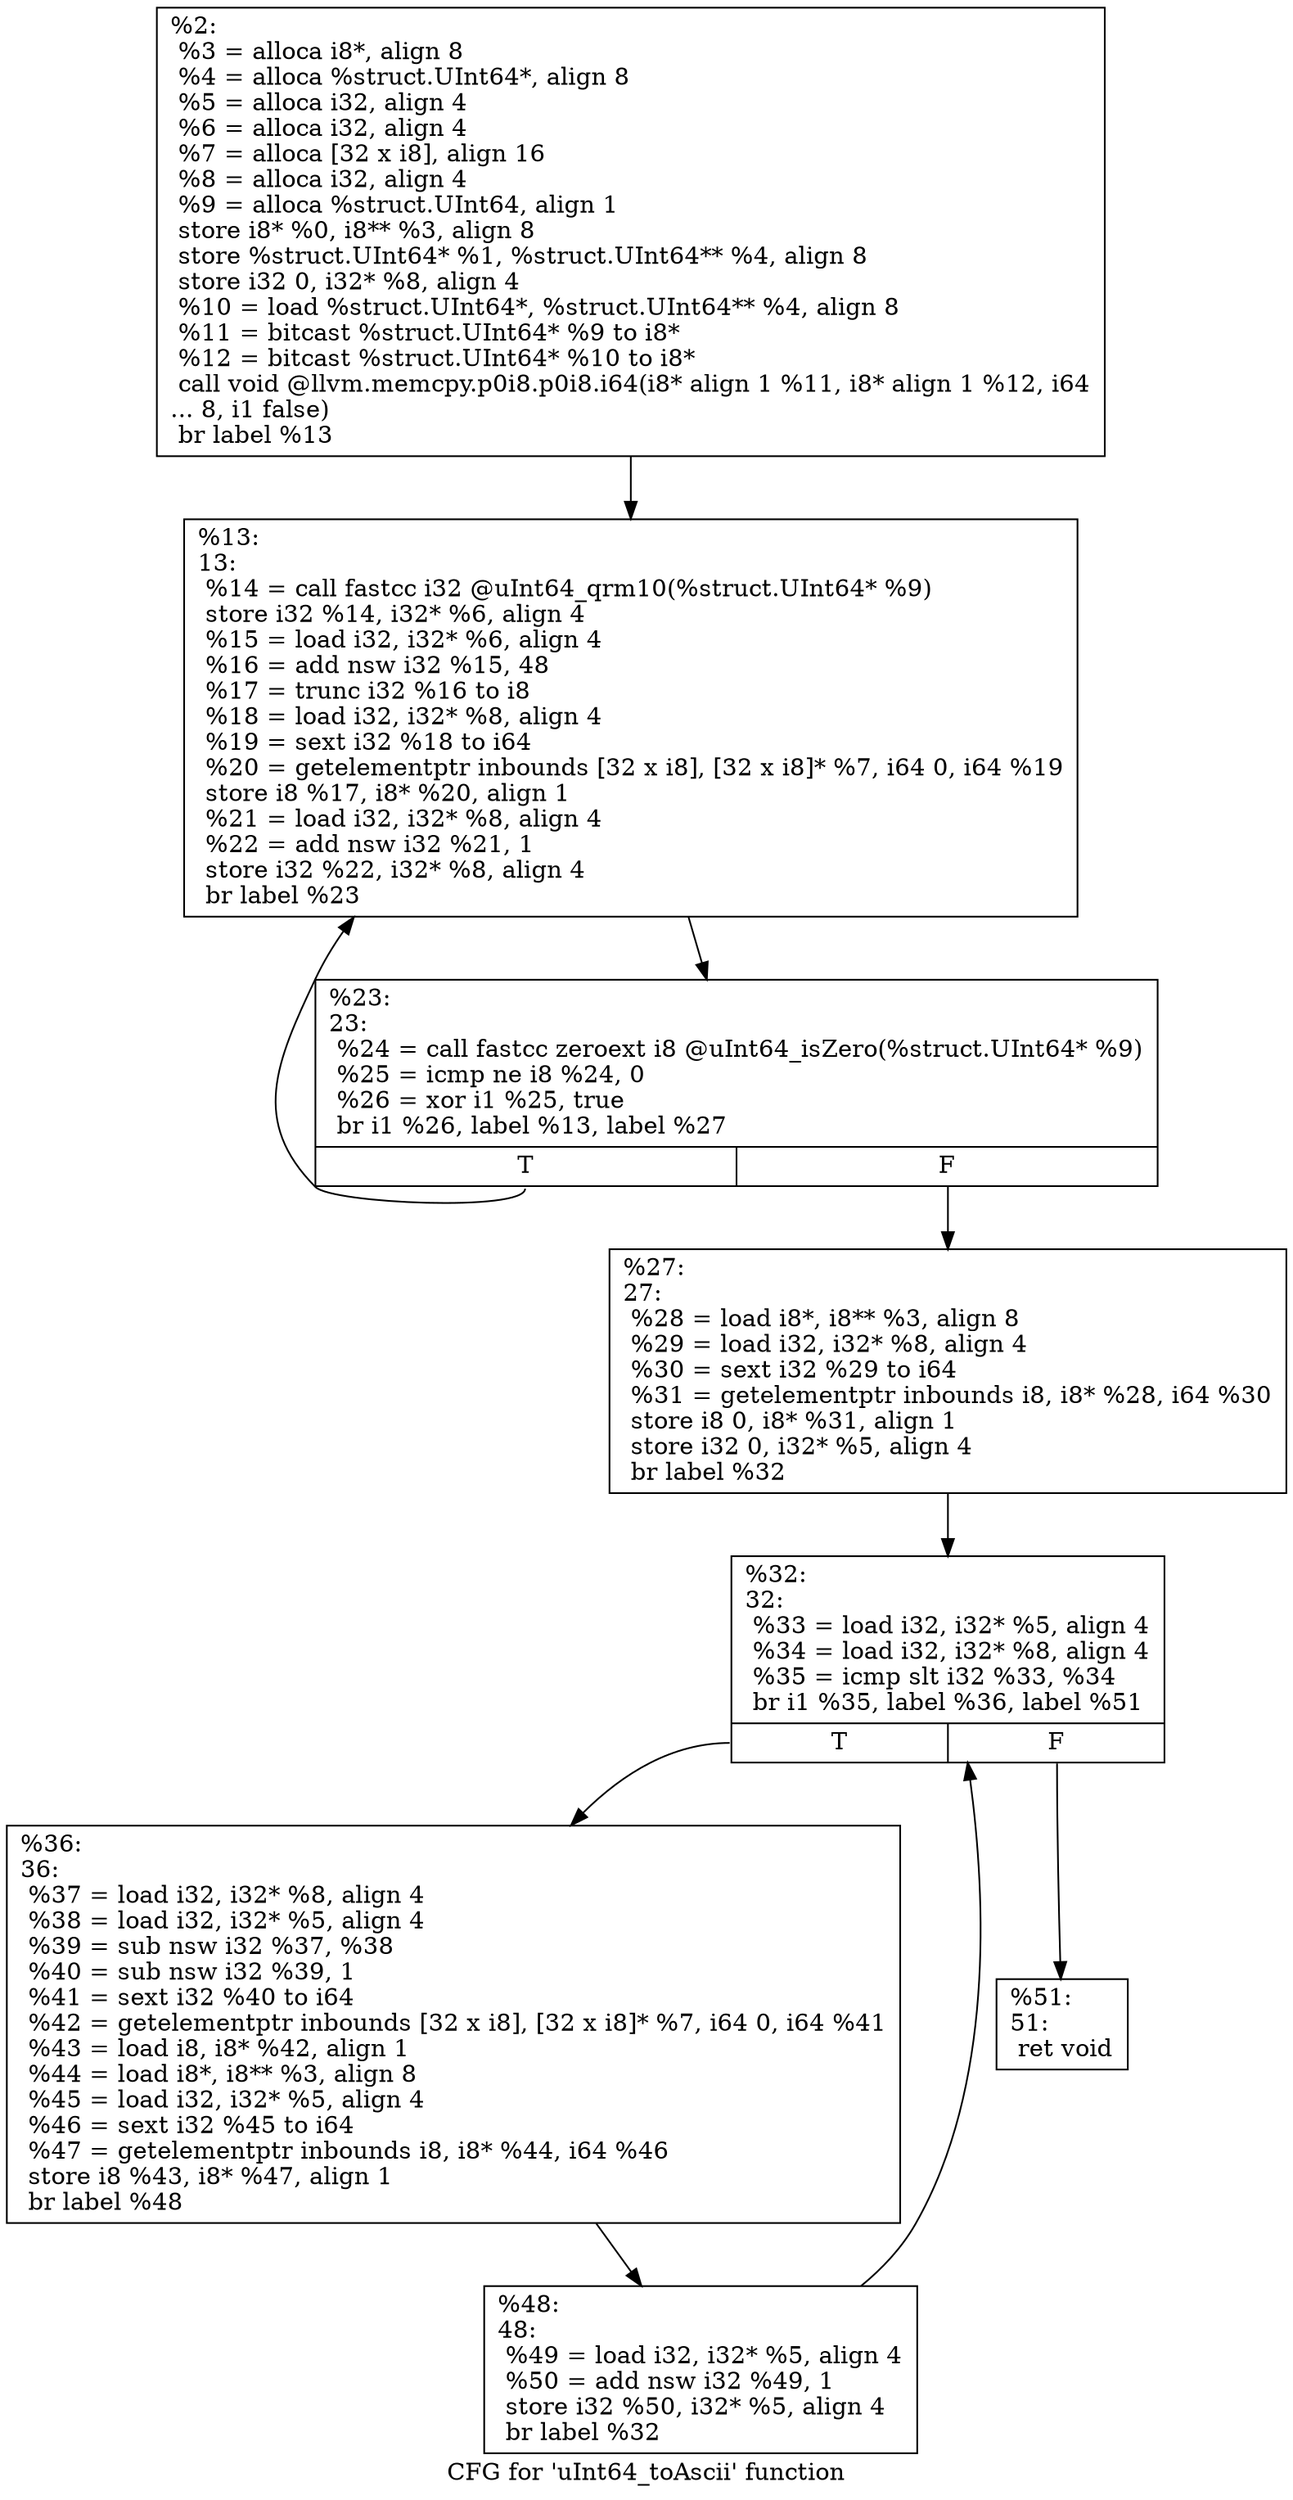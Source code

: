 digraph "CFG for 'uInt64_toAscii' function" {
	label="CFG for 'uInt64_toAscii' function";

	Node0x1c8b640 [shape=record,label="{%2:\l  %3 = alloca i8*, align 8\l  %4 = alloca %struct.UInt64*, align 8\l  %5 = alloca i32, align 4\l  %6 = alloca i32, align 4\l  %7 = alloca [32 x i8], align 16\l  %8 = alloca i32, align 4\l  %9 = alloca %struct.UInt64, align 1\l  store i8* %0, i8** %3, align 8\l  store %struct.UInt64* %1, %struct.UInt64** %4, align 8\l  store i32 0, i32* %8, align 4\l  %10 = load %struct.UInt64*, %struct.UInt64** %4, align 8\l  %11 = bitcast %struct.UInt64* %9 to i8*\l  %12 = bitcast %struct.UInt64* %10 to i8*\l  call void @llvm.memcpy.p0i8.p0i8.i64(i8* align 1 %11, i8* align 1 %12, i64\l... 8, i1 false)\l  br label %13\l}"];
	Node0x1c8b640 -> Node0x1c8b690;
	Node0x1c8b690 [shape=record,label="{%13:\l13:                                               \l  %14 = call fastcc i32 @uInt64_qrm10(%struct.UInt64* %9)\l  store i32 %14, i32* %6, align 4\l  %15 = load i32, i32* %6, align 4\l  %16 = add nsw i32 %15, 48\l  %17 = trunc i32 %16 to i8\l  %18 = load i32, i32* %8, align 4\l  %19 = sext i32 %18 to i64\l  %20 = getelementptr inbounds [32 x i8], [32 x i8]* %7, i64 0, i64 %19\l  store i8 %17, i8* %20, align 1\l  %21 = load i32, i32* %8, align 4\l  %22 = add nsw i32 %21, 1\l  store i32 %22, i32* %8, align 4\l  br label %23\l}"];
	Node0x1c8b690 -> Node0x1c8b6e0;
	Node0x1c8b6e0 [shape=record,label="{%23:\l23:                                               \l  %24 = call fastcc zeroext i8 @uInt64_isZero(%struct.UInt64* %9)\l  %25 = icmp ne i8 %24, 0\l  %26 = xor i1 %25, true\l  br i1 %26, label %13, label %27\l|{<s0>T|<s1>F}}"];
	Node0x1c8b6e0:s0 -> Node0x1c8b690;
	Node0x1c8b6e0:s1 -> Node0x1c8b730;
	Node0x1c8b730 [shape=record,label="{%27:\l27:                                               \l  %28 = load i8*, i8** %3, align 8\l  %29 = load i32, i32* %8, align 4\l  %30 = sext i32 %29 to i64\l  %31 = getelementptr inbounds i8, i8* %28, i64 %30\l  store i8 0, i8* %31, align 1\l  store i32 0, i32* %5, align 4\l  br label %32\l}"];
	Node0x1c8b730 -> Node0x1c8b780;
	Node0x1c8b780 [shape=record,label="{%32:\l32:                                               \l  %33 = load i32, i32* %5, align 4\l  %34 = load i32, i32* %8, align 4\l  %35 = icmp slt i32 %33, %34\l  br i1 %35, label %36, label %51\l|{<s0>T|<s1>F}}"];
	Node0x1c8b780:s0 -> Node0x1c8b7d0;
	Node0x1c8b780:s1 -> Node0x1c8b870;
	Node0x1c8b7d0 [shape=record,label="{%36:\l36:                                               \l  %37 = load i32, i32* %8, align 4\l  %38 = load i32, i32* %5, align 4\l  %39 = sub nsw i32 %37, %38\l  %40 = sub nsw i32 %39, 1\l  %41 = sext i32 %40 to i64\l  %42 = getelementptr inbounds [32 x i8], [32 x i8]* %7, i64 0, i64 %41\l  %43 = load i8, i8* %42, align 1\l  %44 = load i8*, i8** %3, align 8\l  %45 = load i32, i32* %5, align 4\l  %46 = sext i32 %45 to i64\l  %47 = getelementptr inbounds i8, i8* %44, i64 %46\l  store i8 %43, i8* %47, align 1\l  br label %48\l}"];
	Node0x1c8b7d0 -> Node0x1c8b820;
	Node0x1c8b820 [shape=record,label="{%48:\l48:                                               \l  %49 = load i32, i32* %5, align 4\l  %50 = add nsw i32 %49, 1\l  store i32 %50, i32* %5, align 4\l  br label %32\l}"];
	Node0x1c8b820 -> Node0x1c8b780;
	Node0x1c8b870 [shape=record,label="{%51:\l51:                                               \l  ret void\l}"];
}
